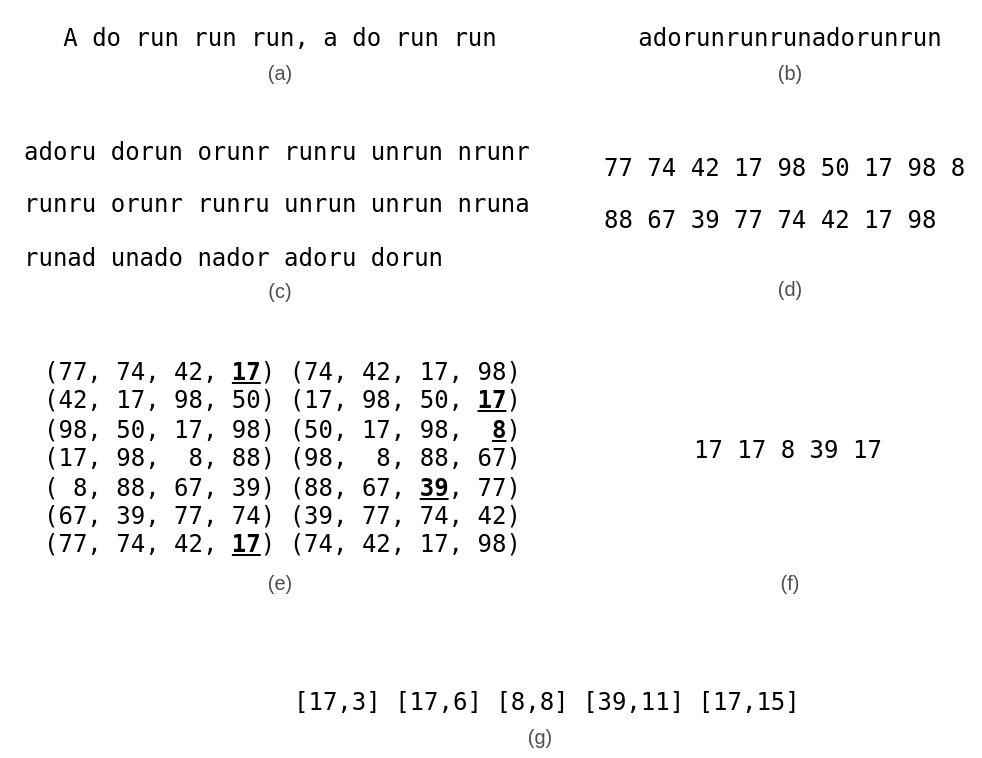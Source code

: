 <mxfile version="19.0.3" type="device"><diagram id="qBhaZpxR4KkOTYh4OexG" name="Page-1"><mxGraphModel dx="636" dy="428" grid="1" gridSize="10" guides="1" tooltips="1" connect="1" arrows="1" fold="1" page="1" pageScale="1" pageWidth="1169" pageHeight="827" math="0" shadow="0"><root><mxCell id="0"/><mxCell id="1" parent="0"/><mxCell id="rTToz9ZNtoGciOso6jvc-3" value="&lt;font style=&quot;font-size: 10px;&quot;&gt;(a)&lt;/font&gt;" style="text;html=1;strokeColor=none;fillColor=none;align=center;verticalAlign=middle;whiteSpace=wrap;rounded=0;fontColor=#4D4D4D;" parent="1" vertex="1"><mxGeometry x="565" y="57" width="30" height="30" as="geometry"/></mxCell><mxCell id="rTToz9ZNtoGciOso6jvc-6" value="&lt;font style=&quot;font-size: 10px;&quot;&gt;(d)&lt;/font&gt;" style="text;html=1;strokeColor=none;fillColor=none;align=center;verticalAlign=top;whiteSpace=wrap;rounded=0;fontColor=#4D4D4D;" parent="1" vertex="1"><mxGeometry x="820" y="166" width="30" height="30" as="geometry"/></mxCell><mxCell id="rTToz9ZNtoGciOso6jvc-7" value="&lt;pre&gt;adorunrunrunadorunrun&lt;/pre&gt;" style="text;html=1;strokeColor=none;fillColor=none;align=center;verticalAlign=middle;whiteSpace=wrap;rounded=0;" parent="1" vertex="1"><mxGeometry x="755" y="40" width="160" height="30" as="geometry"/></mxCell><mxCell id="rTToz9ZNtoGciOso6jvc-9" value="&lt;pre&gt;A do run run run, a do run run&lt;br&gt;&lt;/pre&gt;" style="text;html=1;strokeColor=none;fillColor=none;align=center;verticalAlign=middle;whiteSpace=wrap;rounded=0;" parent="1" vertex="1"><mxGeometry x="440" y="40" width="280" height="30" as="geometry"/></mxCell><mxCell id="rTToz9ZNtoGciOso6jvc-10" value="&lt;pre&gt;adoru dorun orunr runru unrun nrunr &lt;/pre&gt;&lt;pre&gt;runru orunr runru unrun unrun nruna &lt;/pre&gt;&lt;pre&gt;runad unado nador adoru dorun&lt;/pre&gt;" style="text;whiteSpace=wrap;html=1;fontFamily=Helvetica;" parent="1" vertex="1"><mxGeometry x="450" y="86" width="260" height="100" as="geometry"/></mxCell><mxCell id="rTToz9ZNtoGciOso6jvc-11" value="&lt;font&gt;(c)&lt;/font&gt;" style="text;html=1;strokeColor=none;fillColor=none;align=center;verticalAlign=middle;whiteSpace=wrap;rounded=0;fontSize=10;fontColor=#4D4D4D;" parent="1" vertex="1"><mxGeometry x="565" y="166" width="30" height="30" as="geometry"/></mxCell><mxCell id="rTToz9ZNtoGciOso6jvc-12" value="&lt;pre&gt;77 74 42 17 98 50 17 98 8 &lt;/pre&gt;&lt;pre&gt;88 67 39 77 74 42 17 98&lt;/pre&gt;" style="text;whiteSpace=wrap;html=1;fontFamily=Helvetica;" parent="1" vertex="1"><mxGeometry x="740" y="94" width="190" height="60" as="geometry"/></mxCell><mxCell id="rTToz9ZNtoGciOso6jvc-13" value="&lt;font style=&quot;font-size: 10px;&quot;&gt;(b)&lt;/font&gt;" style="text;html=1;strokeColor=none;fillColor=none;align=center;verticalAlign=middle;whiteSpace=wrap;rounded=0;fontColor=#4D4D4D;" parent="1" vertex="1"><mxGeometry x="820" y="57" width="30" height="30" as="geometry"/></mxCell><mxCell id="rTToz9ZNtoGciOso6jvc-14" value="&lt;pre style=&quot;font-size: 12px;&quot;&gt;(77, 74, 42, &lt;b&gt;&lt;u&gt;17&lt;/u&gt;&lt;/b&gt;) (74, 42, 17, 98)&lt;br&gt;(42, 17, 98, 50) (17, 98, 50, &lt;b&gt;&lt;u&gt;17&lt;/u&gt;&lt;/b&gt;)&lt;br&gt;(98, 50, 17, 98) (50, 17, 98,  &lt;b&gt;&lt;u&gt;8&lt;/u&gt;&lt;/b&gt;)&lt;br&gt;(17, 98,  8, 88) (98,  8, 88, 67)&lt;br&gt;( 8, 88, 67, 39) (88, 67, &lt;b&gt;&lt;u&gt;39&lt;/u&gt;&lt;/b&gt;, 77)&lt;br&gt;(67, 39, 77, 74) (39, 77, 74, 42)&lt;br&gt;(77, 74, 42, &lt;u&gt;&lt;b&gt;17&lt;/b&gt;&lt;/u&gt;) (74, 42, 17, 98)&lt;/pre&gt;" style="text;whiteSpace=wrap;html=1;fontSize=10;fontFamily=Helvetica;" parent="1" vertex="1"><mxGeometry x="460" y="196" width="240" height="130" as="geometry"/></mxCell><mxCell id="rTToz9ZNtoGciOso6jvc-15" value="&lt;font&gt;(e)&lt;/font&gt;" style="text;html=1;strokeColor=none;fillColor=none;align=center;verticalAlign=middle;whiteSpace=wrap;rounded=0;fontSize=10;fontColor=#4D4D4D;" parent="1" vertex="1"><mxGeometry x="565" y="312" width="30" height="30" as="geometry"/></mxCell><mxCell id="rTToz9ZNtoGciOso6jvc-16" value="&lt;pre&gt;17 17 8 39 17&lt;/pre&gt;" style="text;whiteSpace=wrap;html=1;fontSize=12;fontFamily=Helvetica;fontColor=#000000;" parent="1" vertex="1"><mxGeometry x="785" y="235" width="100" height="40" as="geometry"/></mxCell><mxCell id="rTToz9ZNtoGciOso6jvc-17" value="&lt;font&gt;(f)&lt;/font&gt;" style="text;html=1;strokeColor=none;fillColor=none;align=center;verticalAlign=middle;whiteSpace=wrap;rounded=0;fontSize=10;fontColor=#4D4D4D;" parent="1" vertex="1"><mxGeometry x="820" y="317" width="30" height="20" as="geometry"/></mxCell><mxCell id="rTToz9ZNtoGciOso6jvc-18" value="&lt;pre&gt;[17,3] [17,6] [8,8] [39,11] [17,15]&lt;/pre&gt;" style="text;whiteSpace=wrap;html=1;fontSize=12;fontFamily=Helvetica;fontColor=#000000;" parent="1" vertex="1"><mxGeometry x="585" y="361" width="250" height="30" as="geometry"/></mxCell><mxCell id="rTToz9ZNtoGciOso6jvc-19" value="&lt;font&gt;(g)&lt;/font&gt;" style="text;html=1;strokeColor=none;fillColor=none;align=center;verticalAlign=middle;whiteSpace=wrap;rounded=0;fontSize=10;fontColor=#4D4D4D;" parent="1" vertex="1"><mxGeometry x="695" y="394" width="30" height="20" as="geometry"/></mxCell></root></mxGraphModel></diagram></mxfile>